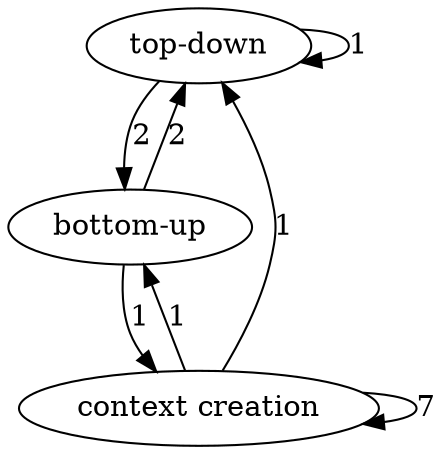 digraph  {
"top-down";
"context creation";
"bottom-up";
"top-down" -> "top-down"  [weight=1, label=1];
"top-down" -> "bottom-up"  [weight=2, label=2];
"context creation" -> "top-down"  [weight=1, label=1];
"context creation" -> "context creation"  [weight=7, label=7];
"context creation" -> "bottom-up"  [weight=1, label=1];
"bottom-up" -> "top-down"  [weight=2, label=2];
"bottom-up" -> "context creation"  [weight=1, label=1];
}
